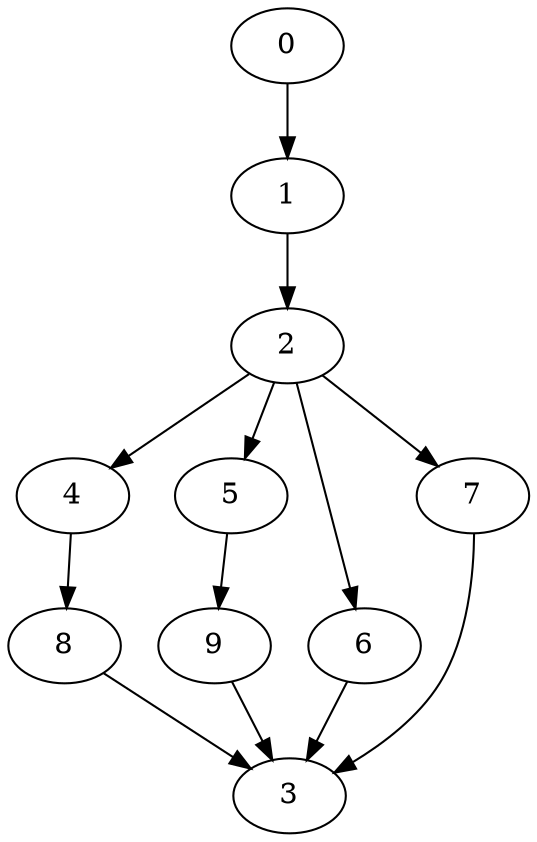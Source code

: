 digraph "SeriesParallel-MaxBf-4_Nodes_10_CCR_2.05_WeightType_Random" {
	0	 [Weight=10];
	1	 [Weight=3];
	0 -> 1	 [Weight=14];
	2	 [Weight=7];
	1 -> 2	 [Weight=6];
	4	 [Weight=2];
	2 -> 4	 [Weight=10];
	5	 [Weight=4];
	2 -> 5	 [Weight=6];
	6	 [Weight=5];
	2 -> 6	 [Weight=6];
	7	 [Weight=7];
	2 -> 7	 [Weight=14];
	3	 [Weight=7];
	8	 [Weight=8];
	4 -> 8	 [Weight=6];
	9	 [Weight=4];
	5 -> 9	 [Weight=10];
	6 -> 3	 [Weight=8];
	7 -> 3	 [Weight=14];
	8 -> 3	 [Weight=15];
	9 -> 3	 [Weight=8];
}
